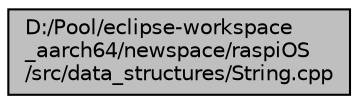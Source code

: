 digraph "D:/Pool/eclipse-workspace_aarch64/newspace/raspiOS/src/data_structures/String.cpp"
{
  edge [fontname="Helvetica",fontsize="10",labelfontname="Helvetica",labelfontsize="10"];
  node [fontname="Helvetica",fontsize="10",shape=record];
  Node3292 [label="D:/Pool/eclipse-workspace\l_aarch64/newspace/raspiOS\l/src/data_structures/String.cpp",height=0.2,width=0.4,color="black", fillcolor="grey75", style="filled", fontcolor="black"];
}
